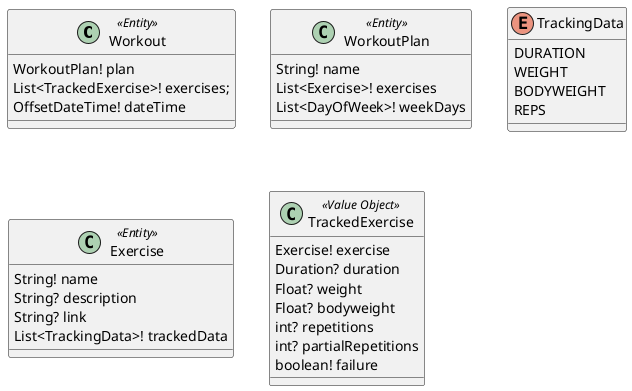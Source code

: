 @startuml
'https://plantuml.com/class-diagram

class Workout <<Entity>> {
WorkoutPlan! plan
List<TrackedExercise>! exercises;
OffsetDateTime! dateTime
}

class WorkoutPlan <<Entity>> {
String! name
List<Exercise>! exercises
List<DayOfWeek>! weekDays
}

enum TrackingData {
DURATION
WEIGHT
BODYWEIGHT
REPS
}

class Exercise <<Entity>> {
String! name
String? description
String? link
List<TrackingData>! trackedData
}

class TrackedExercise <<Value Object>> {
Exercise! exercise
Duration? duration
Float? weight
Float? bodyweight
int? repetitions
int? partialRepetitions
boolean! failure
}




@enduml